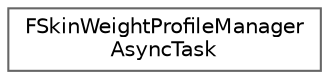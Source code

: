 digraph "Graphical Class Hierarchy"
{
 // INTERACTIVE_SVG=YES
 // LATEX_PDF_SIZE
  bgcolor="transparent";
  edge [fontname=Helvetica,fontsize=10,labelfontname=Helvetica,labelfontsize=10];
  node [fontname=Helvetica,fontsize=10,shape=box,height=0.2,width=0.4];
  rankdir="LR";
  Node0 [id="Node000000",label="FSkinWeightProfileManager\lAsyncTask",height=0.2,width=0.4,color="grey40", fillcolor="white", style="filled",URL="$d8/d36/classFSkinWeightProfileManagerAsyncTask.html",tooltip="Async task handling the skin weight buffer generation."];
}

